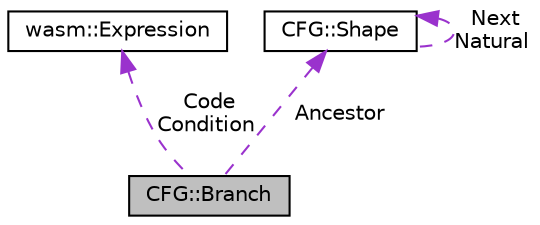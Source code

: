 digraph "CFG::Branch"
{
  edge [fontname="Helvetica",fontsize="10",labelfontname="Helvetica",labelfontsize="10"];
  node [fontname="Helvetica",fontsize="10",shape=record];
  Node1 [label="CFG::Branch",height=0.2,width=0.4,color="black", fillcolor="grey75", style="filled", fontcolor="black"];
  Node2 -> Node1 [dir="back",color="darkorchid3",fontsize="10",style="dashed",label=" Code\nCondition" ,fontname="Helvetica"];
  Node2 [label="wasm::Expression",height=0.2,width=0.4,color="black", fillcolor="white", style="filled",URL="$classwasm_1_1_expression.html"];
  Node3 -> Node1 [dir="back",color="darkorchid3",fontsize="10",style="dashed",label=" Ancestor" ,fontname="Helvetica"];
  Node3 [label="CFG::Shape",height=0.2,width=0.4,color="black", fillcolor="white", style="filled",URL="$struct_c_f_g_1_1_shape.html"];
  Node3 -> Node3 [dir="back",color="darkorchid3",fontsize="10",style="dashed",label=" Next\nNatural" ,fontname="Helvetica"];
}
